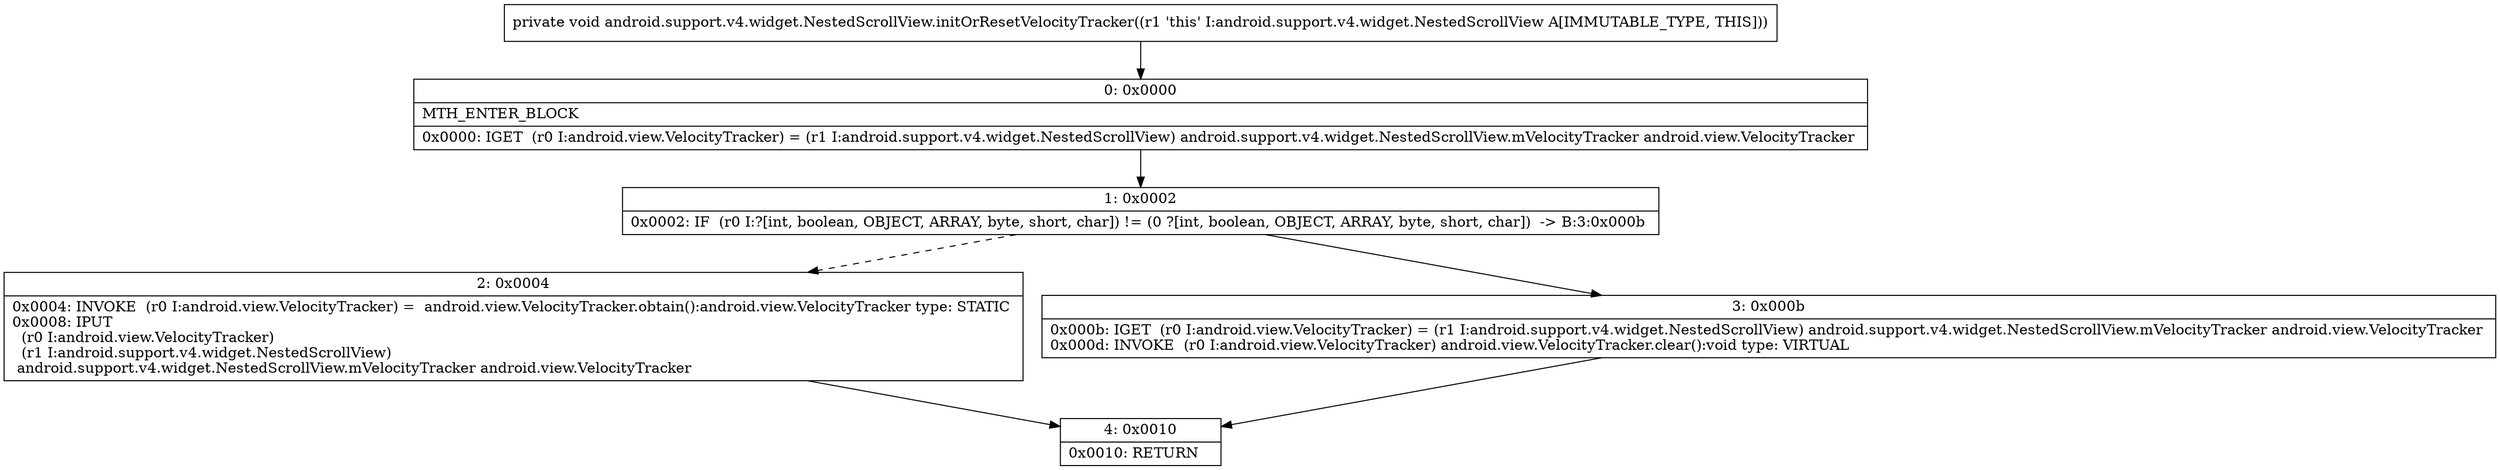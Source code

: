 digraph "CFG forandroid.support.v4.widget.NestedScrollView.initOrResetVelocityTracker()V" {
Node_0 [shape=record,label="{0\:\ 0x0000|MTH_ENTER_BLOCK\l|0x0000: IGET  (r0 I:android.view.VelocityTracker) = (r1 I:android.support.v4.widget.NestedScrollView) android.support.v4.widget.NestedScrollView.mVelocityTracker android.view.VelocityTracker \l}"];
Node_1 [shape=record,label="{1\:\ 0x0002|0x0002: IF  (r0 I:?[int, boolean, OBJECT, ARRAY, byte, short, char]) != (0 ?[int, boolean, OBJECT, ARRAY, byte, short, char])  \-\> B:3:0x000b \l}"];
Node_2 [shape=record,label="{2\:\ 0x0004|0x0004: INVOKE  (r0 I:android.view.VelocityTracker) =  android.view.VelocityTracker.obtain():android.view.VelocityTracker type: STATIC \l0x0008: IPUT  \l  (r0 I:android.view.VelocityTracker)\l  (r1 I:android.support.v4.widget.NestedScrollView)\l android.support.v4.widget.NestedScrollView.mVelocityTracker android.view.VelocityTracker \l}"];
Node_3 [shape=record,label="{3\:\ 0x000b|0x000b: IGET  (r0 I:android.view.VelocityTracker) = (r1 I:android.support.v4.widget.NestedScrollView) android.support.v4.widget.NestedScrollView.mVelocityTracker android.view.VelocityTracker \l0x000d: INVOKE  (r0 I:android.view.VelocityTracker) android.view.VelocityTracker.clear():void type: VIRTUAL \l}"];
Node_4 [shape=record,label="{4\:\ 0x0010|0x0010: RETURN   \l}"];
MethodNode[shape=record,label="{private void android.support.v4.widget.NestedScrollView.initOrResetVelocityTracker((r1 'this' I:android.support.v4.widget.NestedScrollView A[IMMUTABLE_TYPE, THIS])) }"];
MethodNode -> Node_0;
Node_0 -> Node_1;
Node_1 -> Node_2[style=dashed];
Node_1 -> Node_3;
Node_2 -> Node_4;
Node_3 -> Node_4;
}

